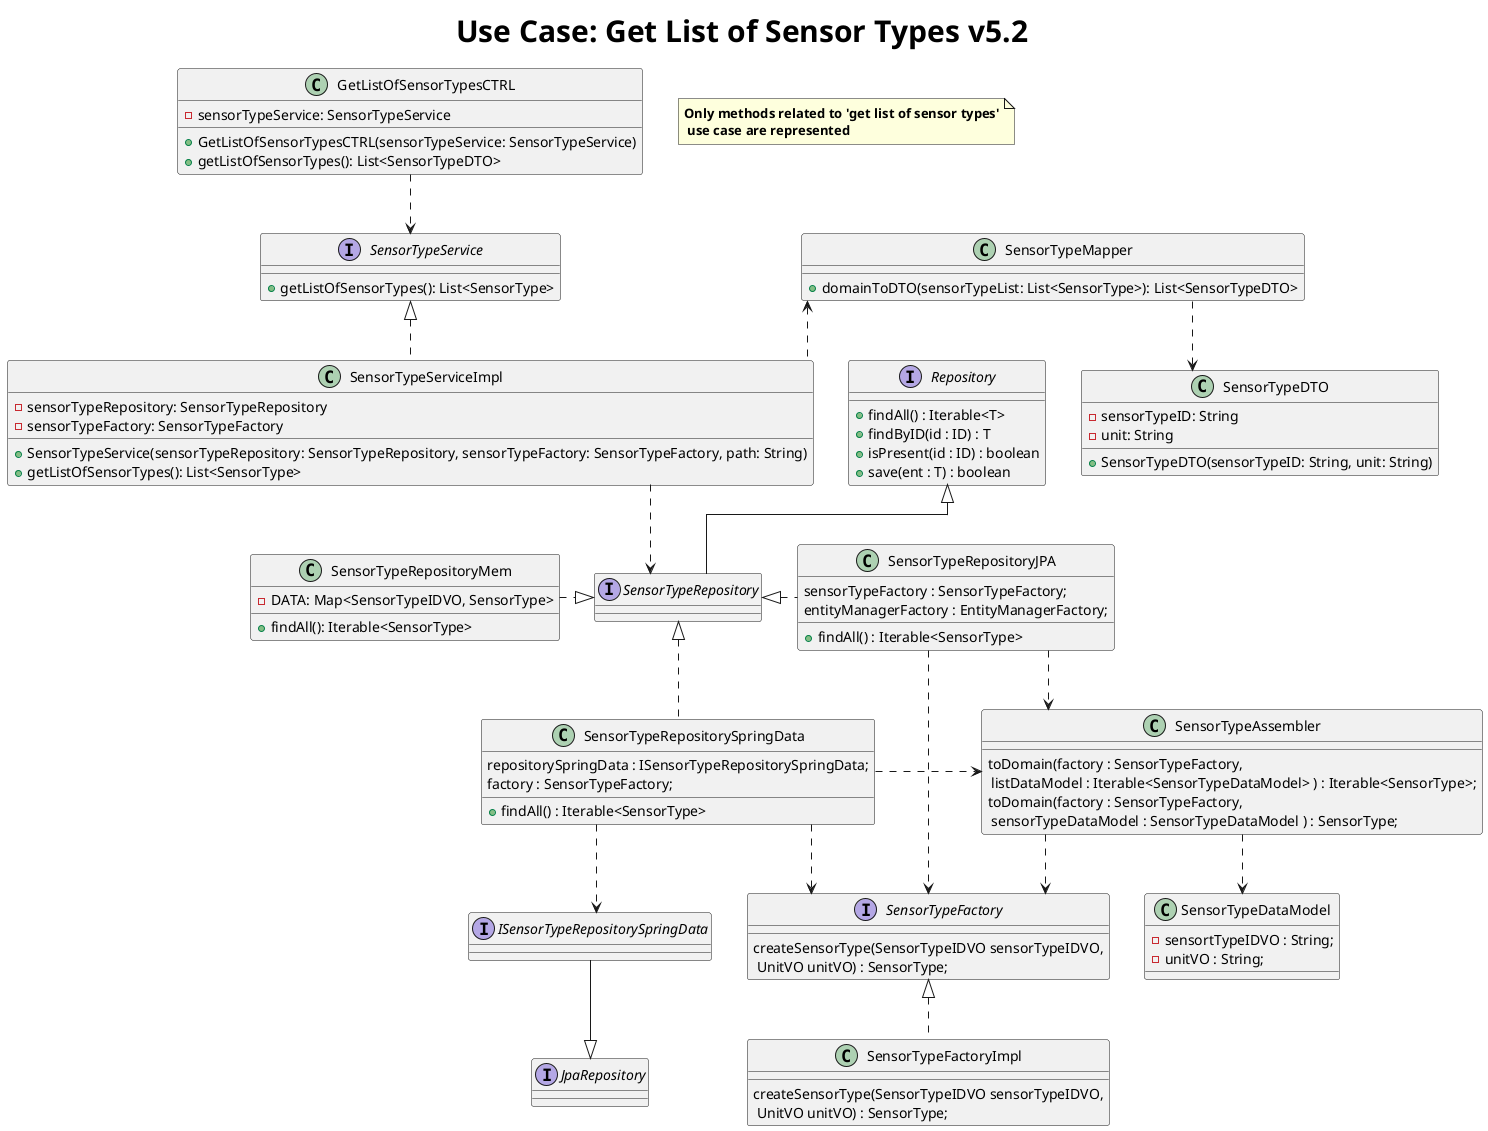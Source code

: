 @startuml
title <size: 30> Use Case: Get List of Sensor Types v5.2
note "<b>Only methods related to 'get list of sensor types'\n<b> use case are represented" as N1
skinparam linetype ortho

GetListOfSensorTypesCTRL ..> SensorTypeService


SensorTypeServiceImpl ..down> SensorTypeRepository
SensorTypeServiceImpl ..up|> SensorTypeService
SensorTypeServiceImpl ..up> SensorTypeMapper
SensorTypeRepositoryMem ..right|> SensorTypeRepository
SensorTypeRepositoryJPA ..left|> SensorTypeRepository
SensorTypeRepositorySpringData ..up|> SensorTypeRepository
SensorTypeRepository -up-|> Repository
SensorTypeMapper ..> SensorTypeDTO
SensorTypeRepositoryJPA ..right> SensorTypeFactory
SensorTypeFactoryImpl ..up|> SensorTypeFactory
SensorTypeRepositoryJPA ..down> SensorTypeAssembler
SensorTypeRepositorySpringData ..right> SensorTypeAssembler
SensorTypeRepositorySpringData ..> SensorTypeFactory
SensorTypeRepositorySpringData ..> ISensorTypeRepositorySpringData
SensorTypeAssembler ..> SensorTypeFactory
SensorTypeAssembler ..> SensorTypeDataModel
ISensorTypeRepositorySpringData --|> JpaRepository

interface JpaRepository{}

interface ISensorTypeRepositorySpringData{
}

class SensorTypeRepositorySpringData{
repositorySpringData : ISensorTypeRepositorySpringData;
factory : SensorTypeFactory;
+ findAll() : Iterable<SensorType>
}
class SensorTypeDataModel{
    - sensortTypeIDVO : String;
    - unitVO : String;
}


class SensorTypeAssembler{
    toDomain(factory : SensorTypeFactory,\n listDataModel : Iterable<SensorTypeDataModel> ) : Iterable<SensorType>;
    toDomain(factory : SensorTypeFactory,\n sensorTypeDataModel : SensorTypeDataModel ) : SensorType;
}


class SensorTypeFactoryImpl{
    createSensorType(SensorTypeIDVO sensorTypeIDVO,\n UnitVO unitVO) : SensorType;
}

interface SensorTypeFactory{
    createSensorType(SensorTypeIDVO sensorTypeIDVO,\n UnitVO unitVO) : SensorType;
}

class SensorTypeRepositoryJPA{
    sensorTypeFactory : SensorTypeFactory;
    entityManagerFactory : EntityManagerFactory;
    + findAll() : Iterable<SensorType>
}

class GetListOfSensorTypesCTRL {
    - sensorTypeService: SensorTypeService
    +GetListOfSensorTypesCTRL(sensorTypeService: SensorTypeService)
    +getListOfSensorTypes(): List<SensorTypeDTO>
}

class SensorTypeServiceImpl {
    - sensorTypeRepository: SensorTypeRepository
    - sensorTypeFactory: SensorTypeFactory
    +SensorTypeService(sensorTypeRepository: SensorTypeRepository, sensorTypeFactory: SensorTypeFactory, path: String)
    +getListOfSensorTypes(): List<SensorType>
}

class SensorTypeRepositoryMem{
    - DATA: Map<SensorTypeIDVO, SensorType>
    + findAll(): Iterable<SensorType>
}

class SensorTypeMapper {
    +domainToDTO(sensorTypeList: List<SensorType>): List<SensorTypeDTO>
}

interface SensorTypeService {
    + getListOfSensorTypes(): List<SensorType>
}

interface SensorTypeRepository {}

interface Repository {
    + findAll() : Iterable<T>
    + findByID(id : ID) : T
    + isPresent(id : ID) : boolean
    + save(ent : T) : boolean
}

class SensorTypeDTO {
    - sensorTypeID: String
    - unit: String
    +SensorTypeDTO(sensorTypeID: String, unit: String)
}

@enduml
